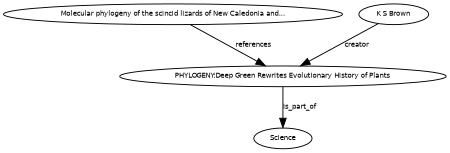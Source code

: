 digraph G {
size="3,3";
node [fontsize=7, fontname="Helvetica"];
edge [fontsize=7, fontname="Helvetica"];
node0 [label="PHYLOGENY:Deep Green Rewrites Evolutionary History of Plants", width=0.27433100247,height=0.27433100247];
node1 [label="Molecular phylogeny of the scincid lizards of New Caledonia and...", width=0.27433100247,height=0.27433100247];
node2 [label="K S Brown", width=0.27433100247,height=0.27433100247];
node3 [label="Science", width=0.27433100247,height=0.27433100247];
node1 -> node0 [label="references"];
node2 -> node0 [label="creator"];
node0 -> node3 [label="is_part_of"];
}

